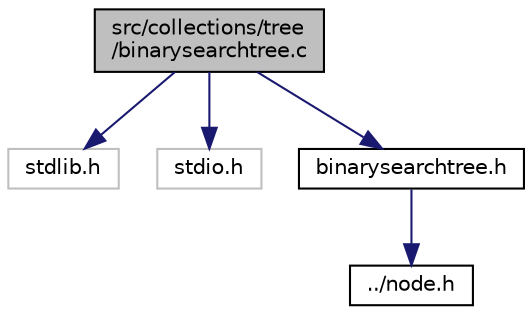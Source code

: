 digraph "src/collections/tree/binarysearchtree.c"
{
  edge [fontname="Helvetica",fontsize="10",labelfontname="Helvetica",labelfontsize="10"];
  node [fontname="Helvetica",fontsize="10",shape=record];
  Node0 [label="src/collections/tree\l/binarysearchtree.c",height=0.2,width=0.4,color="black", fillcolor="grey75", style="filled", fontcolor="black"];
  Node0 -> Node1 [color="midnightblue",fontsize="10",style="solid",fontname="Helvetica"];
  Node1 [label="stdlib.h",height=0.2,width=0.4,color="grey75", fillcolor="white", style="filled"];
  Node0 -> Node2 [color="midnightblue",fontsize="10",style="solid",fontname="Helvetica"];
  Node2 [label="stdio.h",height=0.2,width=0.4,color="grey75", fillcolor="white", style="filled"];
  Node0 -> Node3 [color="midnightblue",fontsize="10",style="solid",fontname="Helvetica"];
  Node3 [label="binarysearchtree.h",height=0.2,width=0.4,color="black", fillcolor="white", style="filled",URL="$binarysearchtree_8h.html",tooltip="File containing interface of Binary Search Tree. "];
  Node3 -> Node4 [color="midnightblue",fontsize="10",style="solid",fontname="Helvetica"];
  Node4 [label="../node.h",height=0.2,width=0.4,color="black", fillcolor="white", style="filled",URL="$node_8h.html"];
}
